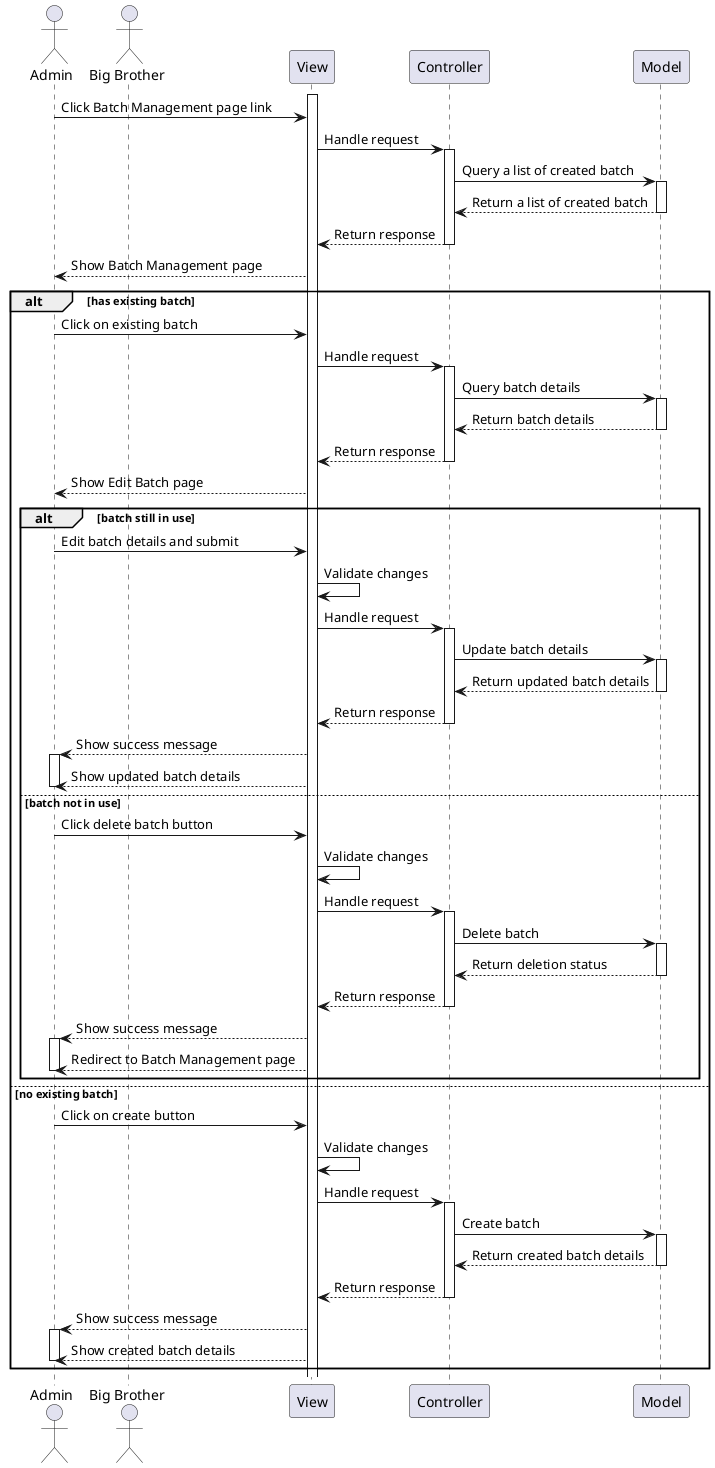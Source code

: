 @startuml

actor Admin as admin
actor "Big Brother" as bigbrother
participant View as view
participant Controller as controller
participant Model as model

activate view

admin -> view : Click Batch Management page link

view -> controller : Handle request
activate controller

controller -> model : Query a list of created batch
activate model
model --> controller : Return a list of created batch
deactivate model
controller --> view : Return response
deactivate controller

view --> admin : Show Batch Management page

alt has existing batch

    admin -> view : Click on existing batch
    view -> controller : Handle request
    activate controller
    controller -> model : Query batch details
    activate model
    model --> controller : Return batch details
    deactivate model
    controller --> view : Return response
    deactivate controller
    view --> admin : Show Edit Batch page

    alt batch still in use
        admin -> view : Edit batch details and submit
        view -> view : Validate changes
        view -> controller : Handle request
        activate controller
        controller -> model : Update batch details
        activate model
        model --> controller : Return updated batch details
        deactivate model
        controller --> view : Return response
        deactivate controller
        view --> admin : Show success message
        activate admin
        view --> admin : Show updated batch details
        deactivate admin
    else batch not in use
        admin -> view : Click delete batch button
        view -> view : Validate changes
        view -> controller : Handle request
        activate controller
        controller -> model : Delete batch
        activate model
        model --> controller : Return deletion status
        deactivate model
        controller --> view : Return response
        deactivate controller
        view --> admin : Show success message
        activate admin
        view --> admin : Redirect to Batch Management page
        deactivate admin
    end
else no existing batch
    admin -> view : Click on create button
    view -> view : Validate changes
    view -> controller : Handle request
    activate controller
    controller -> model : Create batch
    activate model
    model --> controller : Return created batch details
    deactivate model
    controller --> view : Return response
    deactivate controller

    view --> admin : Show success message
    activate admin
    view --> admin : Show created batch details
    deactivate admin
end

@enduml
